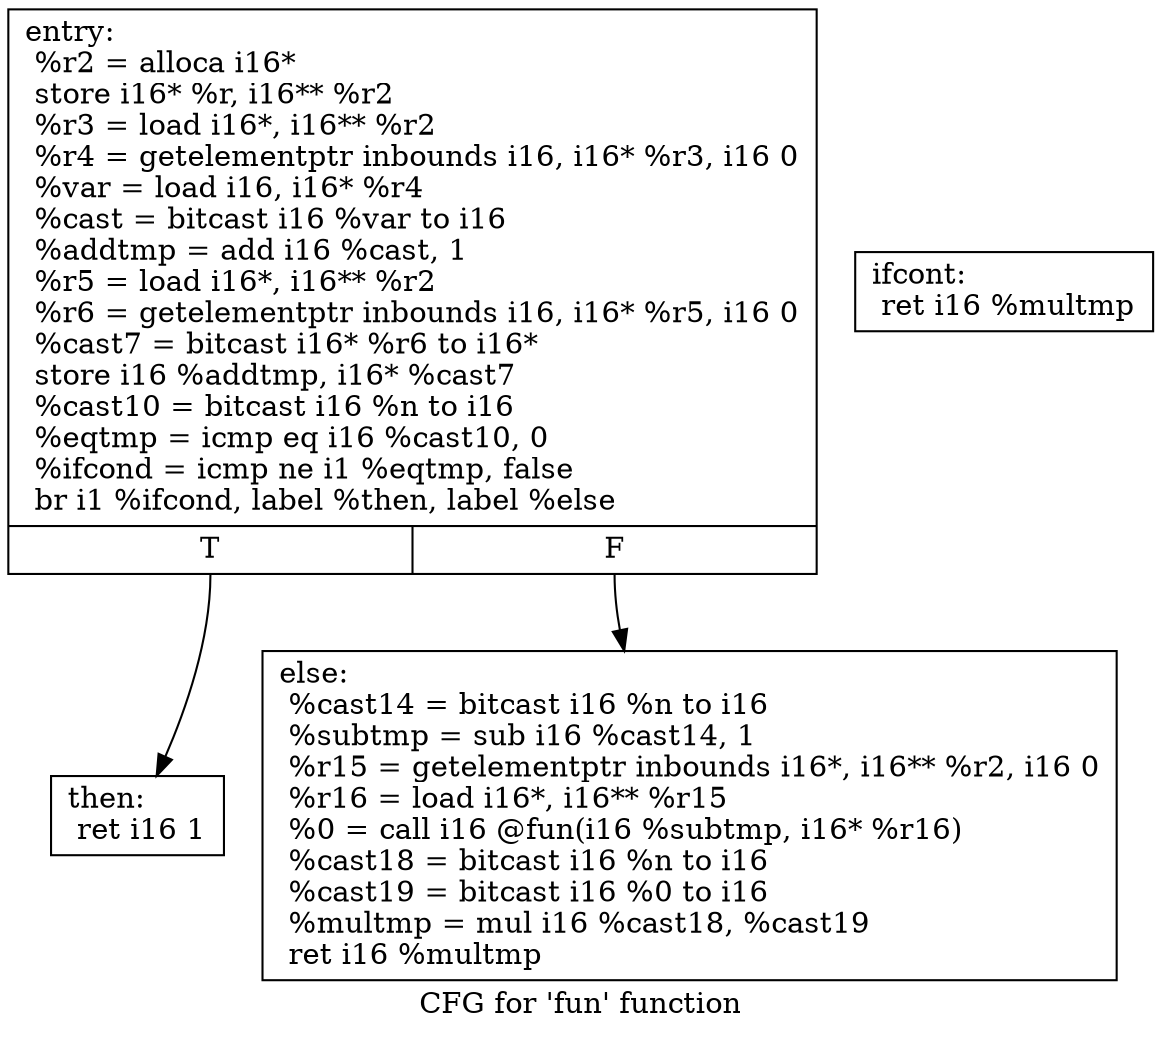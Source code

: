 digraph "CFG for 'fun' function" {
	label="CFG for 'fun' function";

	Node0xc2f3d0 [shape=record,label="{entry:\l  %r2 = alloca i16*\l  store i16* %r, i16** %r2\l  %r3 = load i16*, i16** %r2\l  %r4 = getelementptr inbounds i16, i16* %r3, i16 0\l  %var = load i16, i16* %r4\l  %cast = bitcast i16 %var to i16\l  %addtmp = add i16 %cast, 1\l  %r5 = load i16*, i16** %r2\l  %r6 = getelementptr inbounds i16, i16* %r5, i16 0\l  %cast7 = bitcast i16* %r6 to i16*\l  store i16 %addtmp, i16* %cast7\l  %cast10 = bitcast i16 %n to i16\l  %eqtmp = icmp eq i16 %cast10, 0\l  %ifcond = icmp ne i1 %eqtmp, false\l  br i1 %ifcond, label %then, label %else\l|{<s0>T|<s1>F}}"];
	Node0xc2f3d0:s0 -> Node0xc2fcb0;
	Node0xc2f3d0:s1 -> Node0xc2fd60;
	Node0xc2fcb0 [shape=record,label="{then:                                             \l  ret i16 1\l}"];
	Node0xc2fd60 [shape=record,label="{else:                                             \l  %cast14 = bitcast i16 %n to i16\l  %subtmp = sub i16 %cast14, 1\l  %r15 = getelementptr inbounds i16*, i16** %r2, i16 0\l  %r16 = load i16*, i16** %r15\l  %0 = call i16 @fun(i16 %subtmp, i16* %r16)\l  %cast18 = bitcast i16 %n to i16\l  %cast19 = bitcast i16 %0 to i16\l  %multmp = mul i16 %cast18, %cast19\l  ret i16 %multmp\l}"];
	Node0xc303c0 [shape=record,label="{ifcont:                                           \l  ret i16 %multmp\l}"];
}
